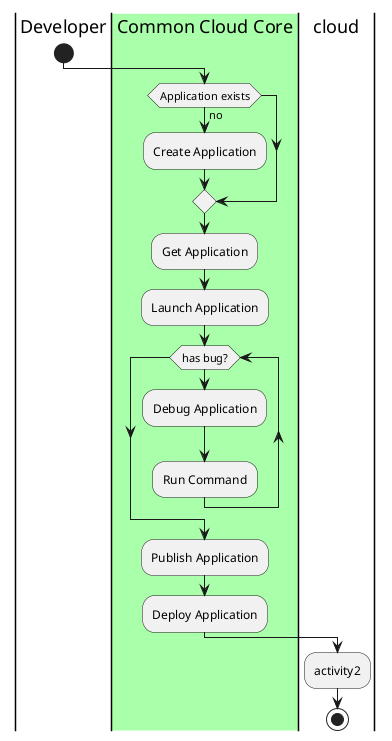 @startuml
|Developer|
start
|#aaffaa|Common Cloud Core|
if(Application exists) then (no)
:Create Application;
endif
:Get Application;
:Launch Application;
while(has bug?)
:Debug Application;
:Run Command;
endwhile
:Publish Application;
:Deploy Application;
|cloud|
:activity2;
stop
@enduml
